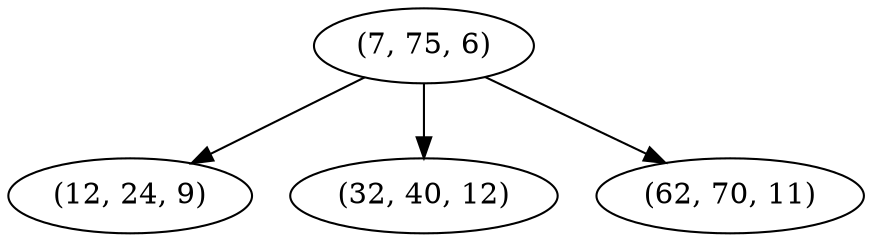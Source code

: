 digraph tree {
    "(7, 75, 6)";
    "(12, 24, 9)";
    "(32, 40, 12)";
    "(62, 70, 11)";
    "(7, 75, 6)" -> "(12, 24, 9)";
    "(7, 75, 6)" -> "(32, 40, 12)";
    "(7, 75, 6)" -> "(62, 70, 11)";
}
